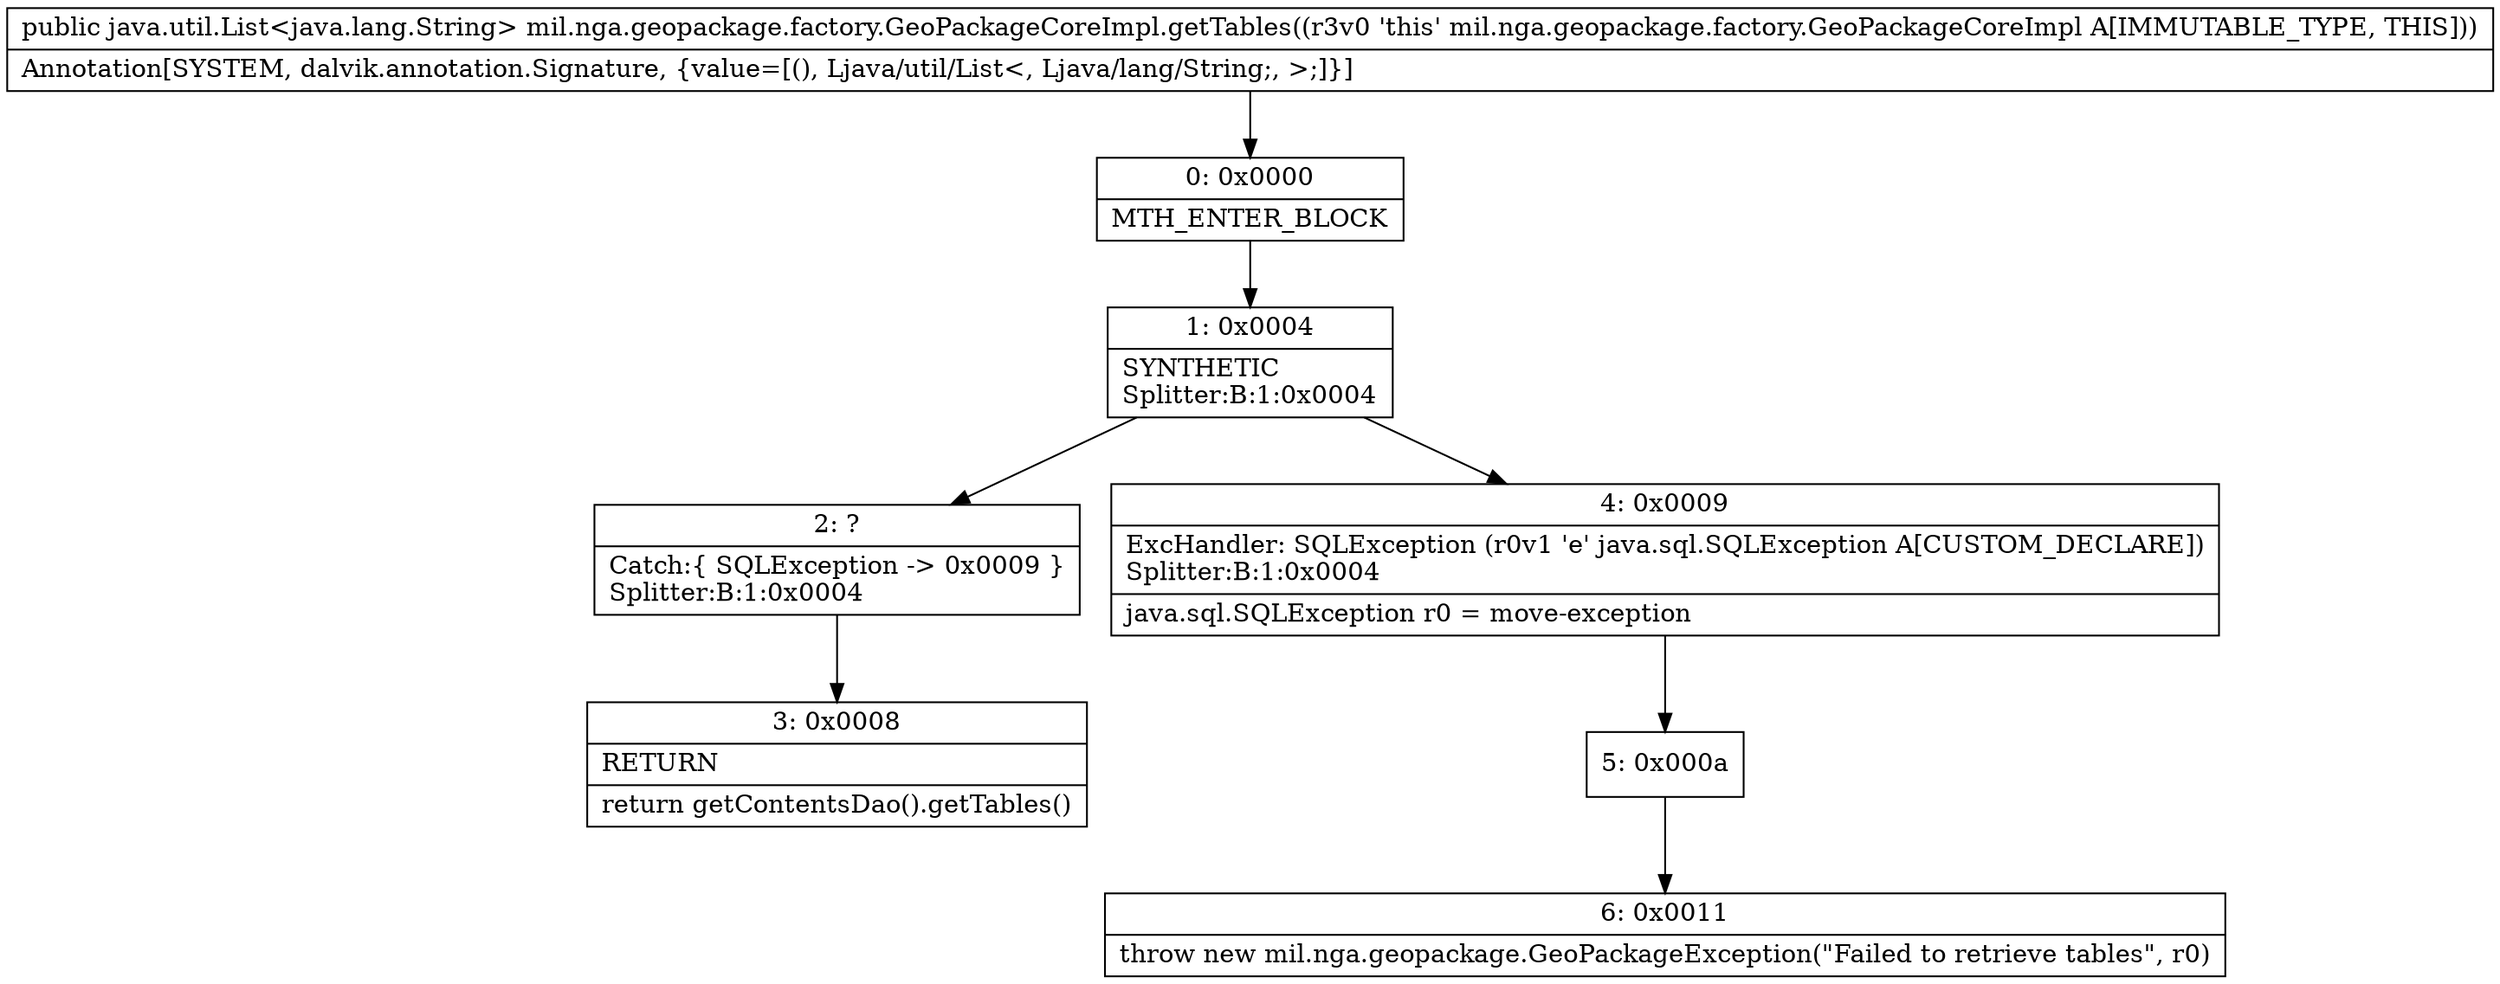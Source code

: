 digraph "CFG formil.nga.geopackage.factory.GeoPackageCoreImpl.getTables()Ljava\/util\/List;" {
Node_0 [shape=record,label="{0\:\ 0x0000|MTH_ENTER_BLOCK\l}"];
Node_1 [shape=record,label="{1\:\ 0x0004|SYNTHETIC\lSplitter:B:1:0x0004\l}"];
Node_2 [shape=record,label="{2\:\ ?|Catch:\{ SQLException \-\> 0x0009 \}\lSplitter:B:1:0x0004\l}"];
Node_3 [shape=record,label="{3\:\ 0x0008|RETURN\l|return getContentsDao().getTables()\l}"];
Node_4 [shape=record,label="{4\:\ 0x0009|ExcHandler: SQLException (r0v1 'e' java.sql.SQLException A[CUSTOM_DECLARE])\lSplitter:B:1:0x0004\l|java.sql.SQLException r0 = move\-exception\l}"];
Node_5 [shape=record,label="{5\:\ 0x000a}"];
Node_6 [shape=record,label="{6\:\ 0x0011|throw new mil.nga.geopackage.GeoPackageException(\"Failed to retrieve tables\", r0)\l}"];
MethodNode[shape=record,label="{public java.util.List\<java.lang.String\> mil.nga.geopackage.factory.GeoPackageCoreImpl.getTables((r3v0 'this' mil.nga.geopackage.factory.GeoPackageCoreImpl A[IMMUTABLE_TYPE, THIS]))  | Annotation[SYSTEM, dalvik.annotation.Signature, \{value=[(), Ljava\/util\/List\<, Ljava\/lang\/String;, \>;]\}]\l}"];
MethodNode -> Node_0;
Node_0 -> Node_1;
Node_1 -> Node_2;
Node_1 -> Node_4;
Node_2 -> Node_3;
Node_4 -> Node_5;
Node_5 -> Node_6;
}

